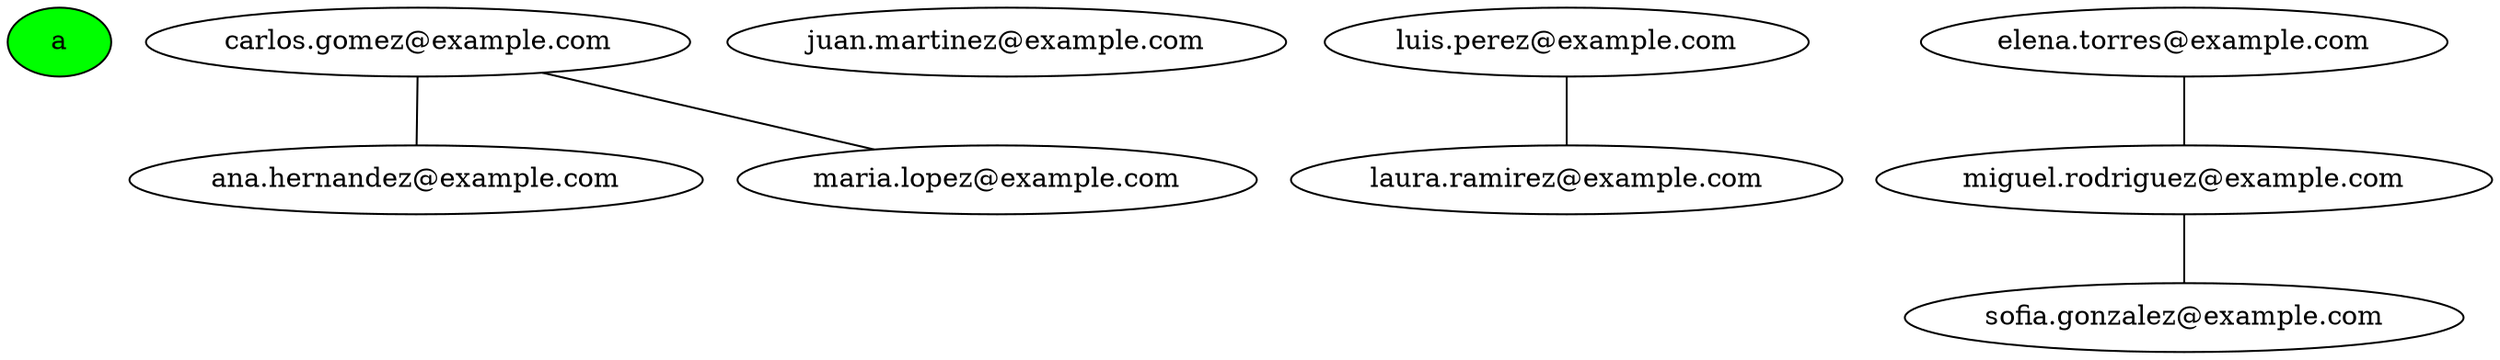 graph G {
    "a" [style=filled, fillcolor=green];
    "carlos.gomez@example.com";
    "carlos.gomez@example.com" -- "ana.hernandez@example.com";
    "carlos.gomez@example.com" -- "maria.lopez@example.com";
    "maria.lopez@example.com";
    "juan.martinez@example.com";
    "ana.hernandez@example.com";
    "luis.perez@example.com";
    "luis.perez@example.com" -- "laura.ramirez@example.com";
    "laura.ramirez@example.com";
    "elena.torres@example.com";
    "elena.torres@example.com" -- "miguel.rodriguez@example.com";
    "miguel.rodriguez@example.com";
    "miguel.rodriguez@example.com" -- "sofia.gonzalez@example.com";
    "sofia.gonzalez@example.com";
}
